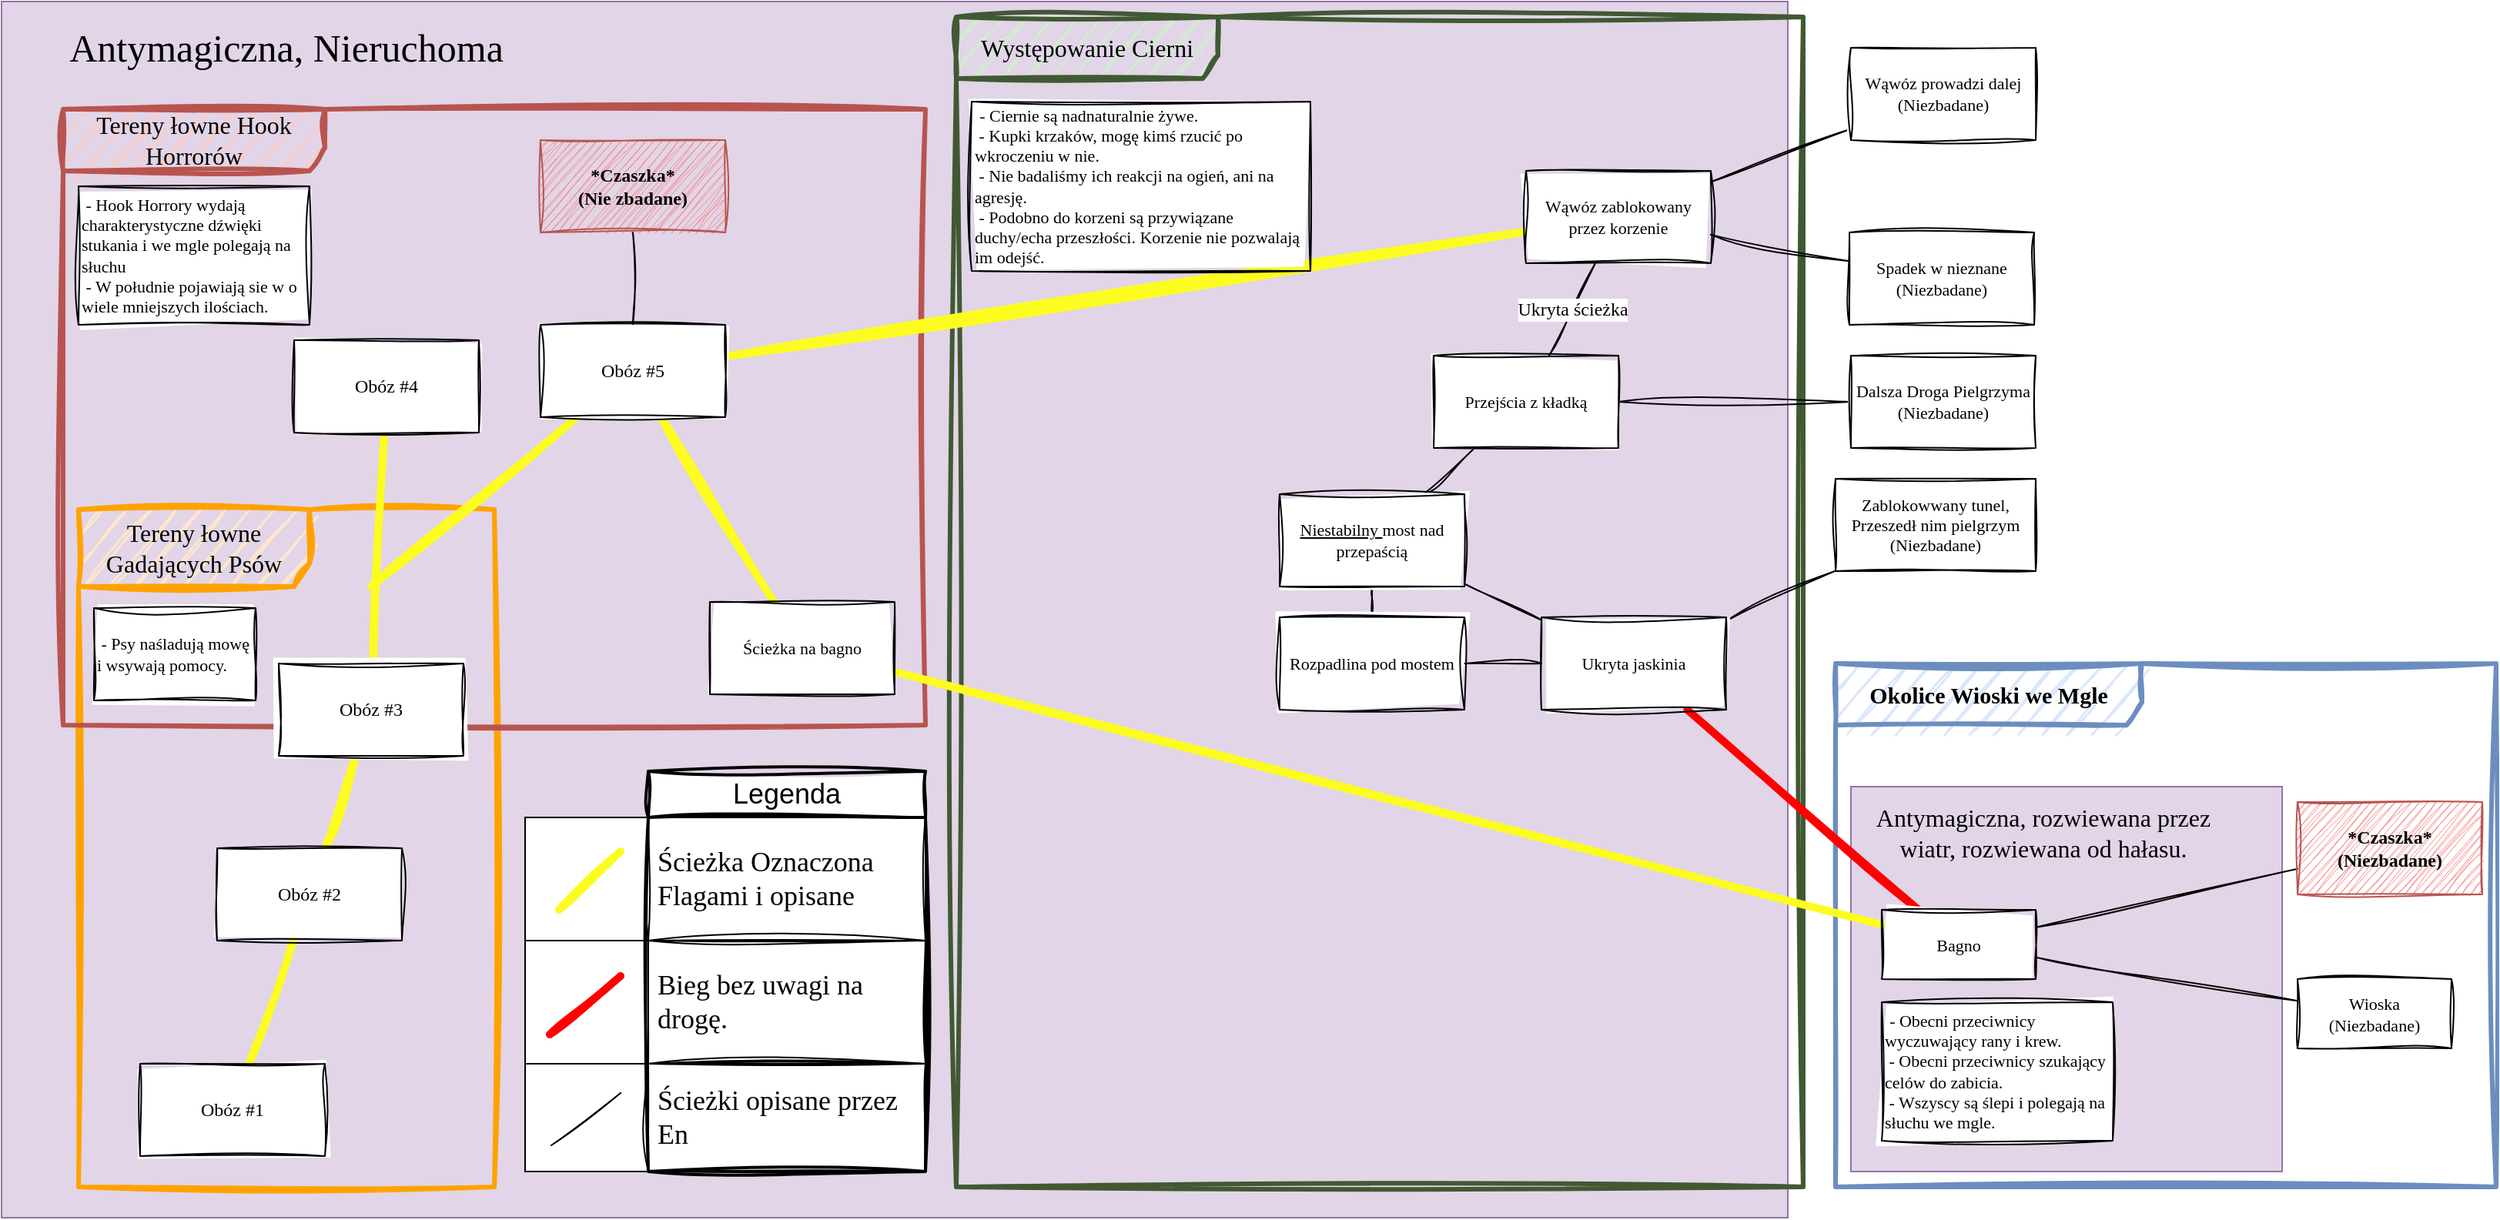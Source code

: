 <mxfile version="22.1.13" type="github">
  <diagram name="Page-1" id="jO8U_TxOKtu35358IPTG">
    <mxGraphModel dx="2336" dy="794" grid="1" gridSize="10" guides="1" tooltips="1" connect="1" arrows="1" fold="1" page="1" pageScale="1" pageWidth="827" pageHeight="1169" math="0" shadow="0">
      <root>
        <mxCell id="0" />
        <mxCell id="1" parent="0" />
        <mxCell id="beuTjJRbkT3ywZGF47F_-81" value="&lt;font style=&quot;font-size: 12px;&quot;&gt;&lt;b style=&quot;font-size: 15px;&quot;&gt;&lt;font style=&quot;font-size: 15px;&quot; face=&quot;Comic Sans MS&quot;&gt;Okolice Wioski we Mgle&lt;br&gt;&lt;/font&gt;&lt;/b&gt;&lt;/font&gt;" style="shape=umlFrame;whiteSpace=wrap;html=1;pointerEvents=0;fontFamily=Helvetica;fontSize=11;width=199;height=40;fillColor=#dae8fc;strokeColor=#6c8ebf;strokeWidth=3;movable=1;resizable=1;rotatable=1;deletable=1;editable=1;locked=0;connectable=1;sketch=1;curveFitting=1;jiggle=2;" vertex="1" parent="1">
          <mxGeometry x="1111" y="560" width="429" height="340" as="geometry" />
        </mxCell>
        <mxCell id="beuTjJRbkT3ywZGF47F_-35" value="" style="rounded=0;whiteSpace=wrap;html=1;fontFamily=Helvetica;fontSize=11;fillColor=#e1d5e7;strokeColor=#9673a6;movable=1;resizable=1;rotatable=1;deletable=1;editable=1;locked=0;connectable=1;" vertex="1" parent="1">
          <mxGeometry x="1121" y="640" width="280" height="250" as="geometry" />
        </mxCell>
        <mxCell id="beuTjJRbkT3ywZGF47F_-13" value="" style="rounded=0;whiteSpace=wrap;html=1;fontFamily=Helvetica;fontSize=11;fillColor=#e1d5e7;strokeColor=#9673a6;movable=0;resizable=0;rotatable=0;deletable=0;editable=0;locked=1;connectable=0;" vertex="1" parent="1">
          <mxGeometry x="-80" y="130" width="1160" height="790" as="geometry" />
        </mxCell>
        <mxCell id="beuTjJRbkT3ywZGF47F_-30" value="&lt;font style=&quot;font-size: 16px;&quot; face=&quot;Comic Sans MS&quot;&gt;Występowanie Cierni&lt;/font&gt;" style="shape=umlFrame;whiteSpace=wrap;html=1;pointerEvents=0;fontFamily=Helvetica;fontSize=11;width=170;height=40;fillColor=#d5e8d4;strokeColor=#415933;strokeWidth=3;movable=0;resizable=0;rotatable=0;deletable=0;editable=0;locked=1;connectable=0;sketch=1;curveFitting=1;jiggle=2;" vertex="1" parent="1">
          <mxGeometry x="540" y="140" width="550" height="760" as="geometry" />
        </mxCell>
        <mxCell id="beuTjJRbkT3ywZGF47F_-77" value="&lt;font face=&quot;Comic Sans MS&quot; style=&quot;font-size: 16px;&quot;&gt;Tereny łowne Gadających Psów&lt;br&gt;&lt;/font&gt;" style="shape=umlFrame;whiteSpace=wrap;html=1;pointerEvents=0;fontFamily=Helvetica;fontSize=11;width=150;height=50;fillColor=#ffe6cc;strokeColor=#FFA200;strokeWidth=3;movable=0;resizable=0;rotatable=0;deletable=0;editable=0;locked=1;connectable=0;sketch=1;curveFitting=1;jiggle=2;" vertex="1" parent="1">
          <mxGeometry x="-30" y="460" width="270" height="440" as="geometry" />
        </mxCell>
        <mxCell id="beuTjJRbkT3ywZGF47F_-12" value="&lt;font face=&quot;Comic Sans MS&quot; style=&quot;font-size: 16px;&quot;&gt;Tereny łowne Hook Horrorów&lt;/font&gt;" style="shape=umlFrame;whiteSpace=wrap;html=1;pointerEvents=0;fontFamily=Helvetica;fontSize=11;width=170;height=40;fillColor=#f8cecc;strokeColor=#b85450;strokeWidth=3;movable=0;resizable=0;rotatable=0;deletable=0;editable=0;locked=1;connectable=0;sketch=1;curveFitting=1;jiggle=2;" vertex="1" parent="1">
          <mxGeometry x="-40" y="200" width="560" height="400" as="geometry" />
        </mxCell>
        <mxCell id="beuTjJRbkT3ywZGF47F_-4" style="rounded=0;orthogonalLoop=1;jettySize=auto;html=1;endArrow=none;endFill=0;curved=0;strokeColor=#FCFC21;strokeWidth=5;sketch=1;curveFitting=1;jiggle=2;" edge="1" parent="1" source="beuTjJRbkT3ywZGF47F_-1" target="beuTjJRbkT3ywZGF47F_-2">
          <mxGeometry relative="1" as="geometry" />
        </mxCell>
        <mxCell id="beuTjJRbkT3ywZGF47F_-1" value="&lt;font face=&quot;Comic Sans MS&quot;&gt;Obóz #1&lt;/font&gt;" style="rounded=0;whiteSpace=wrap;html=1;sketch=1;curveFitting=1;jiggle=2;" vertex="1" parent="1">
          <mxGeometry x="10" y="820" width="120" height="60" as="geometry" />
        </mxCell>
        <mxCell id="beuTjJRbkT3ywZGF47F_-6" style="edgeStyle=none;shape=connector;curved=0;rounded=0;orthogonalLoop=1;jettySize=auto;html=1;labelBackgroundColor=default;strokeColor=#FCFC21;align=center;verticalAlign=middle;fontFamily=Helvetica;fontSize=11;fontColor=default;endArrow=none;endFill=0;strokeWidth=5;sketch=1;curveFitting=1;jiggle=2;" edge="1" parent="1" source="beuTjJRbkT3ywZGF47F_-2" target="beuTjJRbkT3ywZGF47F_-3">
          <mxGeometry relative="1" as="geometry" />
        </mxCell>
        <mxCell id="beuTjJRbkT3ywZGF47F_-2" value="&lt;font face=&quot;Comic Sans MS&quot;&gt;Obóz #2&lt;/font&gt;" style="rounded=0;whiteSpace=wrap;html=1;sketch=1;curveFitting=1;jiggle=2;" vertex="1" parent="1">
          <mxGeometry x="60" y="680" width="120" height="60" as="geometry" />
        </mxCell>
        <mxCell id="beuTjJRbkT3ywZGF47F_-8" style="edgeStyle=none;shape=connector;curved=0;rounded=0;orthogonalLoop=1;jettySize=auto;html=1;labelBackgroundColor=default;strokeColor=#FCFC21;align=center;verticalAlign=middle;fontFamily=Helvetica;fontSize=11;fontColor=default;endArrow=none;endFill=0;fillColor=#fff2cc;strokeWidth=5;sketch=1;curveFitting=1;jiggle=2;" edge="1" parent="1" source="beuTjJRbkT3ywZGF47F_-3" target="beuTjJRbkT3ywZGF47F_-7">
          <mxGeometry relative="1" as="geometry" />
        </mxCell>
        <mxCell id="beuTjJRbkT3ywZGF47F_-3" value="&lt;font face=&quot;Comic Sans MS&quot;&gt;Obóz #3&lt;/font&gt;" style="rounded=0;whiteSpace=wrap;html=1;sketch=1;curveFitting=1;jiggle=2;" vertex="1" parent="1">
          <mxGeometry x="100" y="560" width="120" height="60" as="geometry" />
        </mxCell>
        <mxCell id="beuTjJRbkT3ywZGF47F_-10" style="edgeStyle=none;shape=connector;curved=0;rounded=0;orthogonalLoop=1;jettySize=auto;html=1;labelBackgroundColor=default;strokeColor=#FCFC21;align=center;verticalAlign=middle;fontFamily=Helvetica;fontSize=11;fontColor=default;endArrow=none;endFill=0;strokeWidth=5;sketch=1;curveFitting=1;jiggle=2;" edge="1" parent="1" target="beuTjJRbkT3ywZGF47F_-9">
          <mxGeometry relative="1" as="geometry">
            <mxPoint x="160" y="510" as="sourcePoint" />
          </mxGeometry>
        </mxCell>
        <mxCell id="beuTjJRbkT3ywZGF47F_-7" value="&lt;font face=&quot;Comic Sans MS&quot;&gt;Obóz #4&lt;/font&gt;" style="rounded=0;whiteSpace=wrap;html=1;sketch=1;curveFitting=1;jiggle=2;" vertex="1" parent="1">
          <mxGeometry x="110" y="350" width="120" height="60" as="geometry" />
        </mxCell>
        <mxCell id="beuTjJRbkT3ywZGF47F_-17" style="edgeStyle=none;shape=connector;curved=0;rounded=0;orthogonalLoop=1;jettySize=auto;html=1;labelBackgroundColor=default;strokeColor=default;align=center;verticalAlign=middle;fontFamily=Helvetica;fontSize=11;fontColor=default;endArrow=none;endFill=0;sketch=1;curveFitting=1;jiggle=2;" edge="1" parent="1" source="beuTjJRbkT3ywZGF47F_-9" target="beuTjJRbkT3ywZGF47F_-16">
          <mxGeometry relative="1" as="geometry" />
        </mxCell>
        <mxCell id="beuTjJRbkT3ywZGF47F_-19" style="edgeStyle=none;shape=connector;curved=0;rounded=0;orthogonalLoop=1;jettySize=auto;html=1;labelBackgroundColor=default;strokeColor=#FCFC21;align=center;verticalAlign=middle;fontFamily=Helvetica;fontSize=11;fontColor=default;endArrow=none;endFill=0;strokeWidth=5;sketch=1;curveFitting=1;jiggle=2;" edge="1" parent="1" source="beuTjJRbkT3ywZGF47F_-9" target="beuTjJRbkT3ywZGF47F_-18">
          <mxGeometry relative="1" as="geometry" />
        </mxCell>
        <mxCell id="beuTjJRbkT3ywZGF47F_-21" style="edgeStyle=none;shape=connector;curved=0;rounded=0;orthogonalLoop=1;jettySize=auto;html=1;labelBackgroundColor=default;strokeColor=#FCFC21;align=center;verticalAlign=middle;fontFamily=Helvetica;fontSize=11;fontColor=default;endArrow=none;endFill=0;strokeWidth=5;sketch=1;curveFitting=1;jiggle=2;" edge="1" parent="1" source="beuTjJRbkT3ywZGF47F_-9" target="beuTjJRbkT3ywZGF47F_-20">
          <mxGeometry relative="1" as="geometry" />
        </mxCell>
        <mxCell id="beuTjJRbkT3ywZGF47F_-9" value="&lt;font face=&quot;Comic Sans MS&quot;&gt;Obóz #5&lt;/font&gt;" style="rounded=0;whiteSpace=wrap;html=1;sketch=1;curveFitting=1;jiggle=2;" vertex="1" parent="1">
          <mxGeometry x="270" y="340" width="120" height="60" as="geometry" />
        </mxCell>
        <mxCell id="beuTjJRbkT3ywZGF47F_-16" value="&lt;font style=&quot;font-size: 12px;&quot; face=&quot;Comic Sans MS&quot;&gt;&lt;b&gt;*Czaszka*&lt;br&gt;(Nie zbadane)&lt;/b&gt;&lt;/font&gt;" style="rounded=0;whiteSpace=wrap;html=1;fontFamily=Helvetica;fontSize=11;sketch=1;curveFitting=1;jiggle=2;fillColor=#F88888;strokeColor=#b85450;" vertex="1" parent="1">
          <mxGeometry x="270" y="220" width="120" height="60" as="geometry" />
        </mxCell>
        <mxCell id="beuTjJRbkT3ywZGF47F_-23" style="edgeStyle=none;shape=connector;curved=0;rounded=0;orthogonalLoop=1;jettySize=auto;html=1;labelBackgroundColor=default;strokeColor=default;align=center;verticalAlign=middle;fontFamily=Helvetica;fontSize=11;fontColor=default;endArrow=none;endFill=0;sketch=1;curveFitting=1;jiggle=2;" edge="1" parent="1" source="beuTjJRbkT3ywZGF47F_-18" target="beuTjJRbkT3ywZGF47F_-22">
          <mxGeometry relative="1" as="geometry" />
        </mxCell>
        <mxCell id="beuTjJRbkT3ywZGF47F_-25" style="edgeStyle=none;shape=connector;curved=0;rounded=0;orthogonalLoop=1;jettySize=auto;html=1;labelBackgroundColor=default;strokeColor=default;align=center;verticalAlign=middle;fontFamily=Helvetica;fontSize=11;fontColor=default;endArrow=none;endFill=0;sketch=1;curveFitting=1;jiggle=2;" edge="1" parent="1" source="beuTjJRbkT3ywZGF47F_-18" target="beuTjJRbkT3ywZGF47F_-24">
          <mxGeometry relative="1" as="geometry" />
        </mxCell>
        <mxCell id="beuTjJRbkT3ywZGF47F_-64" style="edgeStyle=none;shape=connector;curved=0;rounded=0;orthogonalLoop=1;jettySize=auto;html=1;labelBackgroundColor=default;strokeColor=default;align=center;verticalAlign=middle;fontFamily=Helvetica;fontSize=11;fontColor=default;endArrow=none;endFill=0;sketch=1;curveFitting=1;jiggle=2;" edge="1" parent="1" source="beuTjJRbkT3ywZGF47F_-45" target="beuTjJRbkT3ywZGF47F_-63">
          <mxGeometry relative="1" as="geometry" />
        </mxCell>
        <mxCell id="beuTjJRbkT3ywZGF47F_-18" value="&lt;font face=&quot;Comic Sans MS&quot;&gt;Wąwóz zablokowany przez korzenie&lt;/font&gt;" style="rounded=0;whiteSpace=wrap;html=1;fontFamily=Helvetica;fontSize=11;fontColor=default;sketch=1;curveFitting=1;jiggle=2;" vertex="1" parent="1">
          <mxGeometry x="910" y="240" width="120" height="60" as="geometry" />
        </mxCell>
        <mxCell id="beuTjJRbkT3ywZGF47F_-29" style="edgeStyle=none;shape=connector;curved=0;rounded=0;orthogonalLoop=1;jettySize=auto;html=1;labelBackgroundColor=default;strokeColor=default;align=center;verticalAlign=middle;fontFamily=Helvetica;fontSize=11;fontColor=default;endArrow=none;endFill=0;sketch=1;curveFitting=1;jiggle=2;" edge="1" parent="1" source="beuTjJRbkT3ywZGF47F_-20" target="beuTjJRbkT3ywZGF47F_-28">
          <mxGeometry relative="1" as="geometry">
            <mxPoint x="670" y="610" as="sourcePoint" />
          </mxGeometry>
        </mxCell>
        <mxCell id="beuTjJRbkT3ywZGF47F_-52" style="edgeStyle=none;shape=connector;curved=0;rounded=0;orthogonalLoop=1;jettySize=auto;html=1;labelBackgroundColor=default;strokeColor=#FCFC21;align=center;verticalAlign=middle;fontFamily=Helvetica;fontSize=11;fontColor=default;endArrow=none;endFill=0;strokeWidth=5;sketch=1;curveFitting=1;jiggle=2;" edge="1" parent="1" source="beuTjJRbkT3ywZGF47F_-20" target="beuTjJRbkT3ywZGF47F_-28">
          <mxGeometry relative="1" as="geometry">
            <mxPoint x="690" y="600" as="targetPoint" />
          </mxGeometry>
        </mxCell>
        <mxCell id="beuTjJRbkT3ywZGF47F_-20" value="&lt;font face=&quot;Comic Sans MS&quot;&gt;Ścieżka na bagno&lt;/font&gt;" style="rounded=0;whiteSpace=wrap;html=1;fontFamily=Helvetica;fontSize=11;fontColor=default;sketch=1;curveFitting=1;jiggle=2;" vertex="1" parent="1">
          <mxGeometry x="380" y="520" width="120" height="60" as="geometry" />
        </mxCell>
        <mxCell id="beuTjJRbkT3ywZGF47F_-22" value="&lt;font face=&quot;Comic Sans MS&quot;&gt;Wąwóz prowadzi dalej&lt;br&gt;(Niezbadane)&lt;/font&gt;" style="rounded=0;whiteSpace=wrap;html=1;fontFamily=Helvetica;fontSize=11;fontColor=default;sketch=1;curveFitting=1;jiggle=2;" vertex="1" parent="1">
          <mxGeometry x="1121" y="160" width="120" height="60" as="geometry" />
        </mxCell>
        <mxCell id="beuTjJRbkT3ywZGF47F_-24" value="&lt;font face=&quot;Comic Sans MS&quot;&gt;Spadek w nieznane&lt;br&gt;(Niezbadane)&lt;/font&gt;" style="rounded=0;whiteSpace=wrap;html=1;fontFamily=Helvetica;fontSize=11;fontColor=default;sketch=1;curveFitting=1;jiggle=2;" vertex="1" parent="1">
          <mxGeometry x="1120" y="280" width="120" height="60" as="geometry" />
        </mxCell>
        <mxCell id="beuTjJRbkT3ywZGF47F_-32" style="edgeStyle=none;shape=connector;curved=0;rounded=0;orthogonalLoop=1;jettySize=auto;html=1;labelBackgroundColor=default;strokeColor=default;align=center;verticalAlign=middle;fontFamily=Helvetica;fontSize=11;fontColor=default;endArrow=none;endFill=0;movable=1;resizable=1;rotatable=1;deletable=1;editable=1;locked=0;connectable=1;sketch=1;curveFitting=1;jiggle=2;" edge="1" parent="1" source="beuTjJRbkT3ywZGF47F_-28" target="beuTjJRbkT3ywZGF47F_-31">
          <mxGeometry relative="1" as="geometry" />
        </mxCell>
        <mxCell id="beuTjJRbkT3ywZGF47F_-42" style="edgeStyle=none;shape=connector;curved=0;rounded=0;orthogonalLoop=1;jettySize=auto;html=1;labelBackgroundColor=default;strokeColor=#FF0000;align=center;verticalAlign=middle;fontFamily=Helvetica;fontSize=11;fontColor=default;endArrow=none;endFill=0;strokeWidth=5;sketch=1;curveFitting=1;jiggle=2;" edge="1" parent="1" source="beuTjJRbkT3ywZGF47F_-28" target="beuTjJRbkT3ywZGF47F_-41">
          <mxGeometry relative="1" as="geometry" />
        </mxCell>
        <mxCell id="beuTjJRbkT3ywZGF47F_-84" style="orthogonalLoop=1;jettySize=auto;html=1;fontFamily=Helvetica;fontSize=11;fontColor=default;endArrow=none;endFill=0;rounded=0;sketch=1;curveFitting=1;jiggle=2;" edge="1" parent="1" source="beuTjJRbkT3ywZGF47F_-28" target="beuTjJRbkT3ywZGF47F_-83">
          <mxGeometry relative="1" as="geometry" />
        </mxCell>
        <mxCell id="beuTjJRbkT3ywZGF47F_-28" value="&lt;font face=&quot;Comic Sans MS&quot;&gt;Bagno&lt;/font&gt;" style="rounded=0;whiteSpace=wrap;html=1;fontFamily=Helvetica;fontSize=11;fontColor=default;movable=1;resizable=1;rotatable=1;deletable=1;editable=1;locked=0;connectable=1;sketch=1;curveFitting=1;jiggle=2;" vertex="1" parent="1">
          <mxGeometry x="1141" y="720" width="100" height="45" as="geometry" />
        </mxCell>
        <mxCell id="beuTjJRbkT3ywZGF47F_-31" value="&lt;font face=&quot;Comic Sans MS&quot; style=&quot;font-size: 12px;&quot;&gt;&lt;b&gt;*Czaszka*&lt;br&gt;(Niezbadane)&lt;/b&gt;&lt;/font&gt;" style="rounded=0;whiteSpace=wrap;html=1;fontFamily=Helvetica;fontSize=11;movable=1;resizable=1;rotatable=1;deletable=1;editable=1;locked=0;connectable=1;sketch=1;curveFitting=1;jiggle=2;fillColor=#F88888;strokeColor=#b85450;" vertex="1" parent="1">
          <mxGeometry x="1411" y="650" width="120" height="60" as="geometry" />
        </mxCell>
        <mxCell id="beuTjJRbkT3ywZGF47F_-36" value="&lt;font face=&quot;Comic Sans MS&quot; style=&quot;font-size: 25px;&quot;&gt;Antymagiczna, Nieruchoma&lt;br&gt;&lt;/font&gt;" style="text;html=1;strokeColor=none;fillColor=none;align=center;verticalAlign=middle;whiteSpace=wrap;rounded=0;fontSize=11;fontFamily=Helvetica;fontColor=default;strokeWidth=4;movable=0;resizable=0;rotatable=0;deletable=0;editable=0;locked=1;connectable=0;" vertex="1" parent="1">
          <mxGeometry x="-80" y="130" width="370" height="60" as="geometry" />
        </mxCell>
        <mxCell id="beuTjJRbkT3ywZGF47F_-40" value="&lt;font face=&quot;Comic Sans MS&quot; style=&quot;font-size: 16px;&quot;&gt;Antymagiczna, rozwiewana przez wiatr, rozwiewana od hałasu.&lt;br&gt;&lt;/font&gt;" style="text;html=1;strokeColor=none;fillColor=none;align=center;verticalAlign=middle;whiteSpace=wrap;rounded=0;fontSize=11;fontFamily=Helvetica;fontColor=default;strokeWidth=4;movable=1;resizable=1;rotatable=1;deletable=1;editable=1;locked=0;connectable=1;sketch=1;curveFitting=1;jiggle=2;" vertex="1" parent="1">
          <mxGeometry x="1121" y="640" width="250" height="60" as="geometry" />
        </mxCell>
        <mxCell id="beuTjJRbkT3ywZGF47F_-44" style="edgeStyle=none;shape=connector;curved=0;rounded=0;orthogonalLoop=1;jettySize=auto;html=1;labelBackgroundColor=default;strokeColor=default;align=center;verticalAlign=middle;fontFamily=Helvetica;fontSize=11;fontColor=default;endArrow=none;endFill=0;sketch=1;curveFitting=1;jiggle=2;" edge="1" parent="1" source="beuTjJRbkT3ywZGF47F_-41" target="beuTjJRbkT3ywZGF47F_-43">
          <mxGeometry relative="1" as="geometry" />
        </mxCell>
        <mxCell id="beuTjJRbkT3ywZGF47F_-46" style="edgeStyle=none;shape=connector;curved=0;rounded=0;orthogonalLoop=1;jettySize=auto;html=1;labelBackgroundColor=default;strokeColor=default;align=center;verticalAlign=middle;fontFamily=Helvetica;fontSize=11;fontColor=default;endArrow=none;endFill=0;sketch=1;curveFitting=1;jiggle=2;" edge="1" parent="1" source="beuTjJRbkT3ywZGF47F_-41" target="beuTjJRbkT3ywZGF47F_-45">
          <mxGeometry relative="1" as="geometry" />
        </mxCell>
        <mxCell id="beuTjJRbkT3ywZGF47F_-48" style="edgeStyle=none;shape=connector;curved=0;rounded=0;orthogonalLoop=1;jettySize=auto;html=1;labelBackgroundColor=default;strokeColor=default;align=center;verticalAlign=middle;fontFamily=Helvetica;fontSize=11;fontColor=default;endArrow=none;endFill=0;sketch=1;curveFitting=1;jiggle=2;" edge="1" parent="1" source="beuTjJRbkT3ywZGF47F_-41" target="beuTjJRbkT3ywZGF47F_-47">
          <mxGeometry relative="1" as="geometry" />
        </mxCell>
        <mxCell id="beuTjJRbkT3ywZGF47F_-41" value="&lt;font face=&quot;Comic Sans MS&quot;&gt;Ukryta jaskinia&lt;/font&gt;" style="rounded=0;whiteSpace=wrap;html=1;fontFamily=Helvetica;fontSize=11;fontColor=default;sketch=1;curveFitting=1;jiggle=2;" vertex="1" parent="1">
          <mxGeometry x="920" y="530" width="120" height="60" as="geometry" />
        </mxCell>
        <mxCell id="beuTjJRbkT3ywZGF47F_-43" value="&lt;font face=&quot;Comic Sans MS&quot;&gt;Zablokowwany tunel,&lt;br&gt;Przeszedł nim pielgrzym&lt;br&gt;(Niezbadane)&lt;/font&gt;" style="rounded=0;whiteSpace=wrap;html=1;fontFamily=Helvetica;fontSize=11;fontColor=default;sketch=1;curveFitting=1;jiggle=2;" vertex="1" parent="1">
          <mxGeometry x="1111" y="440" width="130" height="60" as="geometry" />
        </mxCell>
        <mxCell id="beuTjJRbkT3ywZGF47F_-49" style="edgeStyle=none;shape=connector;curved=0;rounded=0;orthogonalLoop=1;jettySize=auto;html=1;labelBackgroundColor=default;strokeColor=default;align=center;verticalAlign=middle;fontFamily=Helvetica;fontSize=11;fontColor=default;endArrow=none;endFill=0;sketch=1;curveFitting=1;jiggle=2;" edge="1" parent="1" source="beuTjJRbkT3ywZGF47F_-45" target="beuTjJRbkT3ywZGF47F_-47">
          <mxGeometry relative="1" as="geometry" />
        </mxCell>
        <mxCell id="beuTjJRbkT3ywZGF47F_-50" value="&lt;font face=&quot;Comic Sans MS&quot; style=&quot;font-size: 12px;&quot;&gt;Ukryta ścieżka&lt;br&gt;&lt;/font&gt;" style="edgeStyle=none;shape=connector;curved=0;rounded=0;orthogonalLoop=1;jettySize=auto;html=1;labelBackgroundColor=default;strokeColor=default;align=center;verticalAlign=middle;fontFamily=Helvetica;fontSize=11;fontColor=default;endArrow=none;endFill=0;sketch=1;curveFitting=1;jiggle=2;" edge="1" parent="1" source="beuTjJRbkT3ywZGF47F_-63" target="beuTjJRbkT3ywZGF47F_-18">
          <mxGeometry relative="1" as="geometry">
            <mxPoint x="730" y="370" as="sourcePoint" />
          </mxGeometry>
        </mxCell>
        <mxCell id="beuTjJRbkT3ywZGF47F_-45" value="&lt;font face=&quot;Comic Sans MS&quot;&gt;&lt;u&gt;Niestabilny &lt;/u&gt;most nad przepaścią&lt;/font&gt;" style="rounded=0;whiteSpace=wrap;html=1;fontFamily=Helvetica;fontSize=11;fontColor=default;sketch=1;curveFitting=1;jiggle=2;" vertex="1" parent="1">
          <mxGeometry x="750" y="450" width="120" height="60" as="geometry" />
        </mxCell>
        <mxCell id="beuTjJRbkT3ywZGF47F_-47" value="&lt;font face=&quot;Comic Sans MS&quot;&gt;Rozpadlina pod mostem&lt;/font&gt;" style="rounded=0;whiteSpace=wrap;html=1;fontFamily=Helvetica;fontSize=11;fontColor=default;sketch=1;curveFitting=1;jiggle=2;" vertex="1" parent="1">
          <mxGeometry x="750" y="530" width="120" height="60" as="geometry" />
        </mxCell>
        <mxCell id="beuTjJRbkT3ywZGF47F_-70" value="" style="rounded=0;whiteSpace=wrap;html=1;movable=0;resizable=0;rotatable=0;deletable=0;editable=0;locked=1;connectable=0;" vertex="1" parent="1">
          <mxGeometry x="260" y="660" width="260" height="80" as="geometry" />
        </mxCell>
        <mxCell id="beuTjJRbkT3ywZGF47F_-71" value="" style="rounded=0;whiteSpace=wrap;html=1;movable=0;resizable=0;rotatable=0;deletable=0;editable=0;locked=1;connectable=0;" vertex="1" parent="1">
          <mxGeometry x="260" y="740" width="260" height="80" as="geometry" />
        </mxCell>
        <mxCell id="beuTjJRbkT3ywZGF47F_-67" style="edgeStyle=none;shape=connector;curved=0;rounded=0;orthogonalLoop=1;jettySize=auto;html=1;labelBackgroundColor=default;strokeColor=default;align=center;verticalAlign=middle;fontFamily=Helvetica;fontSize=11;fontColor=default;endArrow=none;endFill=0;sketch=1;curveFitting=1;jiggle=2;" edge="1" parent="1" source="beuTjJRbkT3ywZGF47F_-63" target="beuTjJRbkT3ywZGF47F_-66">
          <mxGeometry relative="1" as="geometry" />
        </mxCell>
        <mxCell id="beuTjJRbkT3ywZGF47F_-63" value="&lt;font face=&quot;Comic Sans MS&quot;&gt;Przejścia z kładką&lt;/font&gt;" style="rounded=0;whiteSpace=wrap;html=1;fontFamily=Helvetica;fontSize=11;fontColor=default;sketch=1;curveFitting=1;jiggle=2;" vertex="1" parent="1">
          <mxGeometry x="850" y="360" width="120" height="60" as="geometry" />
        </mxCell>
        <mxCell id="beuTjJRbkT3ywZGF47F_-66" value="&lt;font face=&quot;Comic Sans MS&quot;&gt;Dalsza Droga Pielgrzyma&lt;br&gt;(Niezbadane)&lt;/font&gt;" style="rounded=0;whiteSpace=wrap;html=1;fontFamily=Helvetica;fontSize=11;fontColor=default;sketch=1;curveFitting=1;jiggle=2;" vertex="1" parent="1">
          <mxGeometry x="1121" y="360" width="120" height="60" as="geometry" />
        </mxCell>
        <mxCell id="beuTjJRbkT3ywZGF47F_-69" style="edgeStyle=none;shape=connector;curved=0;rounded=0;orthogonalLoop=1;jettySize=auto;html=1;labelBackgroundColor=default;strokeColor=#FCFC21;align=center;verticalAlign=middle;fontFamily=Helvetica;fontSize=11;fontColor=default;endArrow=none;endFill=0;strokeWidth=5;sketch=1;curveFitting=1;jiggle=2;movable=0;resizable=0;rotatable=0;deletable=0;editable=0;locked=1;connectable=0;" edge="1" parent="1">
          <mxGeometry relative="1" as="geometry">
            <mxPoint x="282" y="720" as="sourcePoint" />
            <mxPoint x="322" y="682" as="targetPoint" />
          </mxGeometry>
        </mxCell>
        <mxCell id="beuTjJRbkT3ywZGF47F_-72" value="" style="rounded=0;whiteSpace=wrap;html=1;movable=0;resizable=0;rotatable=0;deletable=0;editable=0;locked=1;connectable=0;" vertex="1" parent="1">
          <mxGeometry x="260" y="820" width="260" height="70" as="geometry" />
        </mxCell>
        <mxCell id="beuTjJRbkT3ywZGF47F_-53" value="&lt;font style=&quot;font-size: 18px;&quot;&gt;Legenda&lt;/font&gt;" style="swimlane;fontStyle=0;childLayout=stackLayout;horizontal=1;startSize=30;horizontalStack=0;resizeParent=1;resizeParentMax=0;resizeLast=0;collapsible=1;marginBottom=0;whiteSpace=wrap;html=1;fontFamily=Helvetica;fontSize=11;fontColor=default;strokeWidth=2;glass=0;swimlaneLine=1;rounded=0;shadow=0;sketch=1;curveFitting=1;jiggle=2;movable=0;resizable=0;rotatable=0;deletable=0;editable=0;locked=1;connectable=0;" vertex="1" parent="1">
          <mxGeometry x="340" y="630" width="180" height="260" as="geometry" />
        </mxCell>
        <mxCell id="beuTjJRbkT3ywZGF47F_-54" value="&lt;font face=&quot;Comic Sans MS&quot; style=&quot;font-size: 18px;&quot;&gt;Ścieżka Oznaczona Flagami i opisane&lt;/font&gt;" style="text;strokeColor=default;fillColor=none;align=left;verticalAlign=middle;spacingLeft=4;spacingRight=4;overflow=hidden;points=[[0,0.5],[1,0.5]];portConstraint=eastwest;rotatable=0;whiteSpace=wrap;html=1;fontSize=11;fontFamily=Helvetica;fontColor=default;sketch=1;curveFitting=1;jiggle=2;" vertex="1" parent="beuTjJRbkT3ywZGF47F_-53">
          <mxGeometry y="30" width="180" height="80" as="geometry" />
        </mxCell>
        <mxCell id="beuTjJRbkT3ywZGF47F_-55" value="&lt;font face=&quot;Comic Sans MS&quot; style=&quot;font-size: 18px;&quot;&gt;Bieg bez uwagi na drogę.&lt;/font&gt;" style="text;strokeColor=default;fillColor=none;align=left;verticalAlign=middle;spacingLeft=4;spacingRight=4;overflow=hidden;points=[[0,0.5],[1,0.5]];portConstraint=eastwest;rotatable=0;whiteSpace=wrap;html=1;fontSize=11;fontFamily=Helvetica;fontColor=default;sketch=1;curveFitting=1;jiggle=2;" vertex="1" parent="beuTjJRbkT3ywZGF47F_-53">
          <mxGeometry y="110" width="180" height="80" as="geometry" />
        </mxCell>
        <mxCell id="beuTjJRbkT3ywZGF47F_-56" value="&lt;font face=&quot;Comic Sans MS&quot; style=&quot;font-size: 18px;&quot;&gt;Ścieżki opisane przez En&lt;/font&gt;" style="text;strokeColor=default;fillColor=none;align=left;verticalAlign=middle;spacingLeft=4;spacingRight=4;overflow=hidden;points=[[0,0.5],[1,0.5]];portConstraint=eastwest;rotatable=0;whiteSpace=wrap;html=1;fontSize=11;fontFamily=Helvetica;fontColor=default;sketch=1;curveFitting=1;jiggle=2;" vertex="1" parent="beuTjJRbkT3ywZGF47F_-53">
          <mxGeometry y="190" width="180" height="70" as="geometry" />
        </mxCell>
        <mxCell id="beuTjJRbkT3ywZGF47F_-73" style="edgeStyle=none;shape=connector;curved=0;rounded=0;orthogonalLoop=1;jettySize=auto;html=1;labelBackgroundColor=default;strokeColor=#FF0000;align=center;verticalAlign=middle;fontFamily=Helvetica;fontSize=11;fontColor=default;endArrow=none;endFill=0;strokeWidth=5;sketch=1;curveFitting=1;jiggle=2;movable=0;resizable=0;rotatable=0;deletable=0;editable=0;locked=1;connectable=0;" edge="1" parent="1">
          <mxGeometry relative="1" as="geometry">
            <mxPoint x="276" y="801" as="sourcePoint" />
            <mxPoint x="322" y="763" as="targetPoint" />
          </mxGeometry>
        </mxCell>
        <mxCell id="beuTjJRbkT3ywZGF47F_-74" style="edgeStyle=none;shape=connector;curved=0;rounded=0;orthogonalLoop=1;jettySize=auto;html=1;labelBackgroundColor=default;strokeColor=default;align=center;verticalAlign=middle;fontFamily=Helvetica;fontSize=11;fontColor=default;endArrow=none;endFill=0;sketch=1;curveFitting=1;jiggle=2;movable=0;resizable=0;rotatable=0;deletable=0;editable=0;locked=1;connectable=0;" edge="1" parent="1">
          <mxGeometry relative="1" as="geometry">
            <mxPoint x="277" y="873" as="sourcePoint" />
            <mxPoint x="322" y="839" as="targetPoint" />
          </mxGeometry>
        </mxCell>
        <mxCell id="beuTjJRbkT3ywZGF47F_-75" value="&lt;div align=&quot;left&quot;&gt;&amp;nbsp;&lt;font face=&quot;Comic Sans MS&quot;&gt;- Obecni przeciwnicy wyczuwający rany i krew.&lt;br&gt;&amp;nbsp;- Obecni przeciwnicy szukający celów do zabicia.&lt;br&gt;&amp;nbsp;- Wszyscy są ślepi i polegają na słuchu we mgle.&lt;/font&gt;&lt;/div&gt;" style="rounded=0;whiteSpace=wrap;html=1;sketch=1;jiggle=2;curveFitting=1;strokeColor=default;align=left;verticalAlign=middle;fontFamily=Helvetica;fontSize=11;fontColor=default;fillColor=default;" vertex="1" parent="1">
          <mxGeometry x="1141" y="780" width="150" height="90" as="geometry" />
        </mxCell>
        <mxCell id="beuTjJRbkT3ywZGF47F_-76" value="&amp;nbsp;&lt;font face=&quot;Comic Sans MS&quot; style=&quot;font-size: 11px;&quot;&gt;- Ciernie są nadnaturalnie żywe.&lt;br&gt;&amp;nbsp;- Kupki krzaków, mogę kimś rzucić po wkroczeniu w nie.&lt;br&gt;&amp;nbsp;- Nie badaliśmy ich reakcji na ogień, ani na agresję&lt;/font&gt;.&lt;br&gt;&lt;font face=&quot;Comic Sans MS&quot;&gt;&amp;nbsp;- Podobno do korzeni są przywiązane duchy/echa przeszłości. Korzenie nie pozwalają im odejść.&lt;/font&gt;" style="rounded=0;whiteSpace=wrap;html=1;sketch=1;jiggle=2;curveFitting=1;strokeColor=default;align=left;verticalAlign=middle;fontFamily=Helvetica;fontSize=11;fontColor=default;fillColor=default;" vertex="1" parent="1">
          <mxGeometry x="550" y="195" width="220" height="110" as="geometry" />
        </mxCell>
        <mxCell id="beuTjJRbkT3ywZGF47F_-79" value="&lt;font face=&quot;Comic Sans MS&quot;&gt;&amp;nbsp;- Hook Horrory wydają charakterystyczne dźwięki stukania i we mgle polegają na słuchu&lt;br&gt;&amp;nbsp;- W południe pojawiają sie w o wiele mniejszych ilościach.&lt;/font&gt;" style="rounded=0;whiteSpace=wrap;html=1;sketch=1;jiggle=2;curveFitting=1;strokeColor=default;align=left;verticalAlign=middle;fontFamily=Helvetica;fontSize=11;fontColor=default;fillColor=default;" vertex="1" parent="1">
          <mxGeometry x="-30" y="250" width="150" height="90" as="geometry" />
        </mxCell>
        <mxCell id="beuTjJRbkT3ywZGF47F_-80" value="&lt;font face=&quot;Comic Sans MS&quot;&gt;&amp;nbsp;- Psy naśladują mowę i wsywają pomocy.&lt;br&gt;&lt;/font&gt;" style="rounded=0;whiteSpace=wrap;html=1;sketch=1;jiggle=2;curveFitting=1;strokeColor=default;align=left;verticalAlign=middle;fontFamily=Helvetica;fontSize=11;fontColor=default;fillColor=default;" vertex="1" parent="1">
          <mxGeometry x="-20" y="524" width="105" height="60" as="geometry" />
        </mxCell>
        <mxCell id="beuTjJRbkT3ywZGF47F_-83" value="&lt;font face=&quot;Comic Sans MS&quot;&gt;Wioska&lt;br&gt;(Niezbadane)&lt;br&gt;&lt;/font&gt;" style="rounded=0;whiteSpace=wrap;html=1;fontFamily=Helvetica;fontSize=11;fontColor=default;movable=1;resizable=1;rotatable=1;deletable=1;editable=1;locked=0;connectable=1;sketch=1;curveFitting=1;jiggle=2;" vertex="1" parent="1">
          <mxGeometry x="1411" y="765" width="100" height="45" as="geometry" />
        </mxCell>
      </root>
    </mxGraphModel>
  </diagram>
</mxfile>
